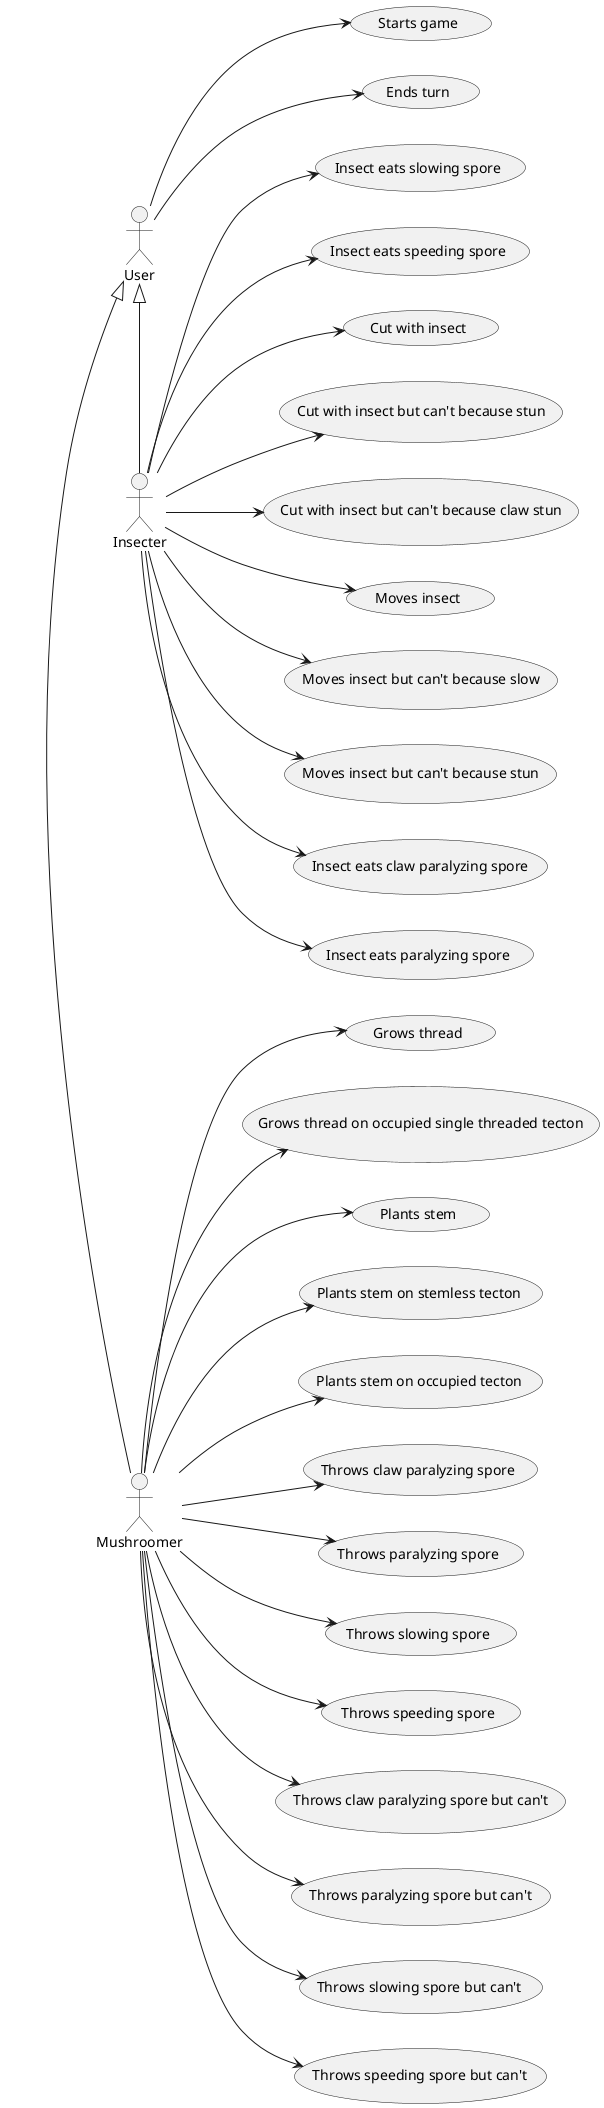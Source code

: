 @startuml player

Mushroomer -left-|> User
Insecter -left-|> User

left to right direction
User --> (Ends turn)
User --> (Starts game)

Mushroomer --> (Plants stem)
Mushroomer --> (Plants stem on stemless tecton)
Mushroomer --> (Plants stem on occupied tecton)
'Mushroomer --> (Levels up stem)
Mushroomer --> (Throws claw paralyzing spore)
Mushroomer --> (Throws paralyzing spore)
Mushroomer --> (Throws slowing spore)
Mushroomer --> (Throws speeding spore)

Mushroomer --> (Throws claw paralyzing spore but can't)
Mushroomer --> (Throws paralyzing spore but can't)
Mushroomer --> (Throws slowing spore but can't)
Mushroomer --> (Throws speeding spore but can't)

Mushroomer --> (Grows thread)
Mushroomer --> (Grows thread on occupied single threaded tecton)

Insecter --> (Moves insect)
Insecter --> (Moves insect but can't because slow)
Insecter --> (Moves insect but can't because stun)

Insecter --> (Insect eats claw paralyzing spore)
Insecter --> (Insect eats paralyzing spore)
Insecter --> (Insect eats slowing spore)
Insecter --> (Insect eats speeding spore)

Insecter --> (Cut with insect)
Insecter --> (Cut with insect but can't because stun)
Insecter --> (Cut with insect but can't because claw stun)

@enduml